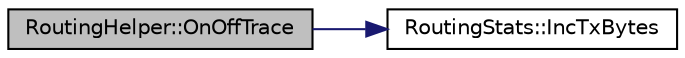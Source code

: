digraph "RoutingHelper::OnOffTrace"
{
 // LATEX_PDF_SIZE
  edge [fontname="Helvetica",fontsize="10",labelfontname="Helvetica",labelfontsize="10"];
  node [fontname="Helvetica",fontsize="10",shape=record];
  rankdir="LR";
  Node1 [label="RoutingHelper::OnOffTrace",height=0.2,width=0.4,color="black", fillcolor="grey75", style="filled", fontcolor="black",tooltip="Trace the receipt of an on-off-application generated packet."];
  Node1 -> Node2 [color="midnightblue",fontsize="10",style="solid",fontname="Helvetica"];
  Node2 [label="RoutingStats::IncTxBytes",height=0.2,width=0.4,color="black", fillcolor="white", style="filled",URL="$class_routing_stats.html#a60b24410c8bc02d85a39782d32ed12a4",tooltip="Increment the number of bytes transmitted."];
}
